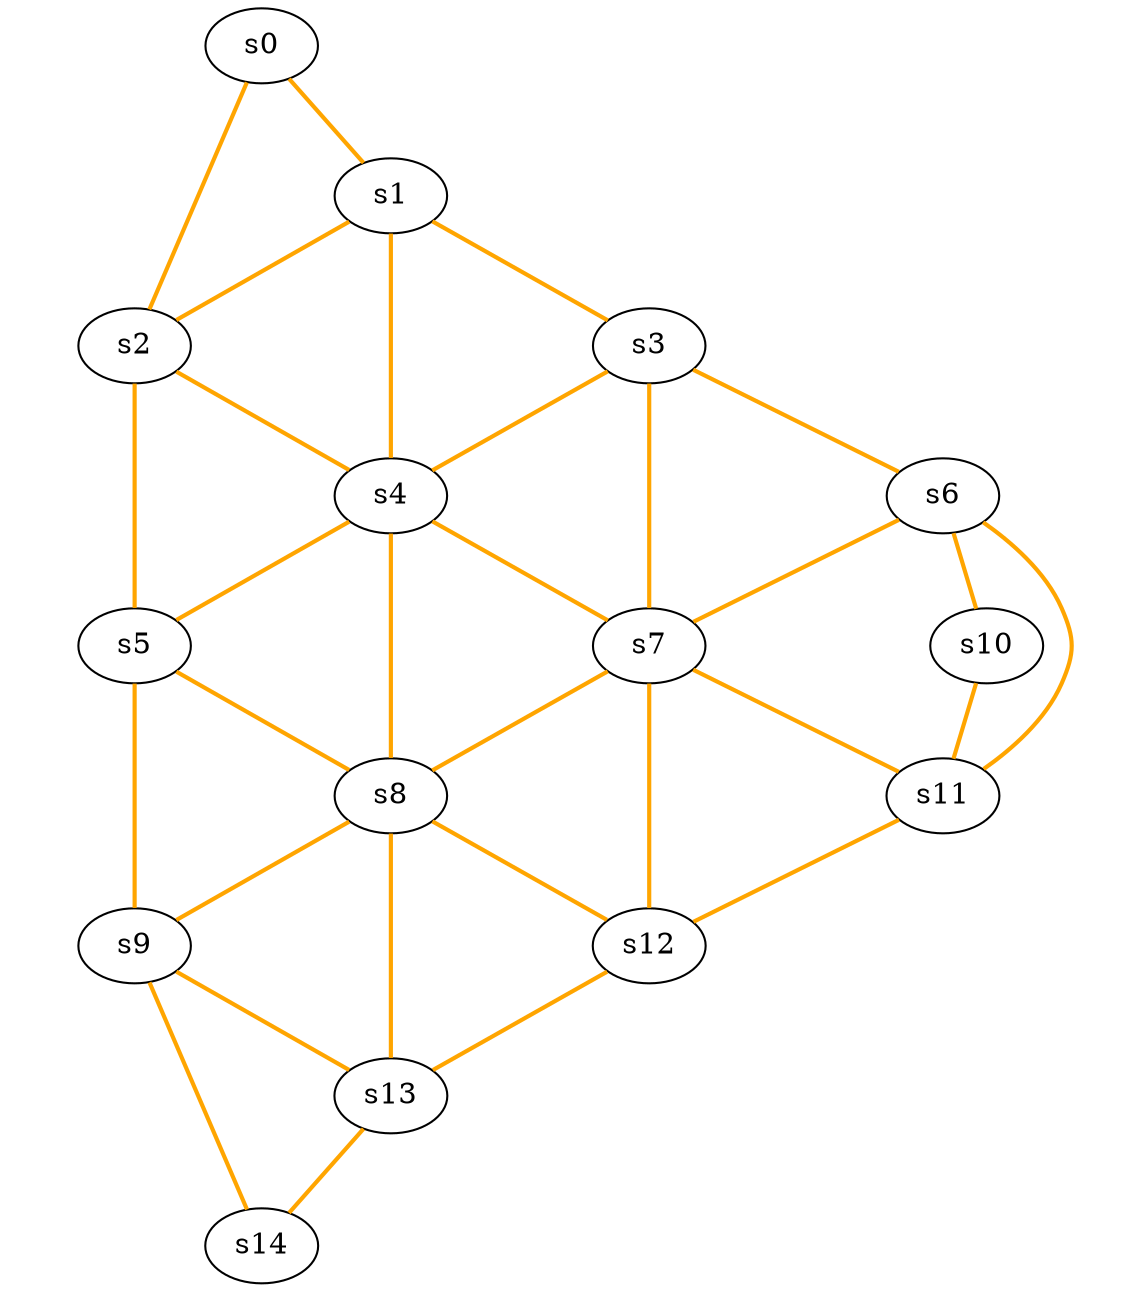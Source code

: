 graph "triangle5" {
ratio=1.155
  "s0" -- "s1" [style = bold, color = orange];
  "s0" -- "s2" [style = bold, color = orange];
  "s0"  [style = filled, peripheries = 1, fillcolor = white, fontcolor = black, color = black];
  "s1" -- "s2" [style = bold, color = orange];
  "s1" -- "s3" [style = bold, color = orange];
  "s1" -- "s4" [style = bold, color = orange];
  "s1"  [style = filled, peripheries = 1, fillcolor = white, fontcolor = black, color = black];
  "s2" -- "s4" [style = bold, color = orange];
  "s2" -- "s5" [style = bold, color = orange];
  "s2"  [style = filled, peripheries = 1, fillcolor = white, fontcolor = black, color = black];
  "s3" -- "s4" [style = bold, color = orange];
  "s3" -- "s6" [style = bold, color = orange];
  "s3" -- "s7" [style = bold, color = orange];
  "s3"  [style = filled, peripheries = 1, fillcolor = white, fontcolor = black, color = black];
  "s4" -- "s5" [style = bold, color = orange];
  "s4" -- "s7" [style = bold, color = orange];
  "s4" -- "s8" [style = bold, color = orange];
  "s4"  [style = filled, peripheries = 1, fillcolor = white, fontcolor = black, color = black];
  "s5" -- "s8" [style = bold, color = orange];
  "s5" -- "s9" [style = bold, color = orange];
  "s5"  [style = filled, peripheries = 1, fillcolor = white, fontcolor = black, color = black];
  "s6" -- "s7" [style = bold, color = orange];
  "s6" -- "s10" [style = bold, color = orange];
  "s6" -- "s11" [style = bold, color = orange];
  "s6"  [style = filled, peripheries = 1, fillcolor = white, fontcolor = black, color = black];
  "s7" -- "s8" [style = bold, color = orange];
  "s7" -- "s11" [style = bold, color = orange];
  "s7" -- "s12" [style = bold, color = orange];
  "s7"  [style = filled, peripheries = 1, fillcolor = white, fontcolor = black, color = black];
  "s8" -- "s9" [style = bold, color = orange];
  "s8" -- "s12" [style = bold, color = orange];
  "s8" -- "s13" [style = bold, color = orange];
  "s8"  [style = filled, peripheries = 1, fillcolor = white, fontcolor = black, color = black];
  "s9" -- "s13" [style = bold, color = orange];
  "s9" -- "s14" [style = bold, color = orange];
  "s9"  [style = filled, peripheries = 1, fillcolor = white, fontcolor = black, color = black];
  "s10" -- "s11" [style = bold, color = orange];
  "s10"  [style = filled, peripheries = 1, fillcolor = white, fontcolor = black, color = black];
  "s11" -- "s12" [style = bold, color = orange];
  "s11"  [style = filled, peripheries = 1, fillcolor = white, fontcolor = black, color = black];
  "s12" -- "s13" [style = bold, color = orange];
  "s12"  [style = filled, peripheries = 1, fillcolor = white, fontcolor = black, color = black];
  "s13" -- "s14" [style = bold, color = orange];
  "s13"  [style = filled, peripheries = 1, fillcolor = white, fontcolor = black, color = black];
  "s14"  [style = filled, peripheries = 1, fillcolor = white, fontcolor = black, color = black];
}
